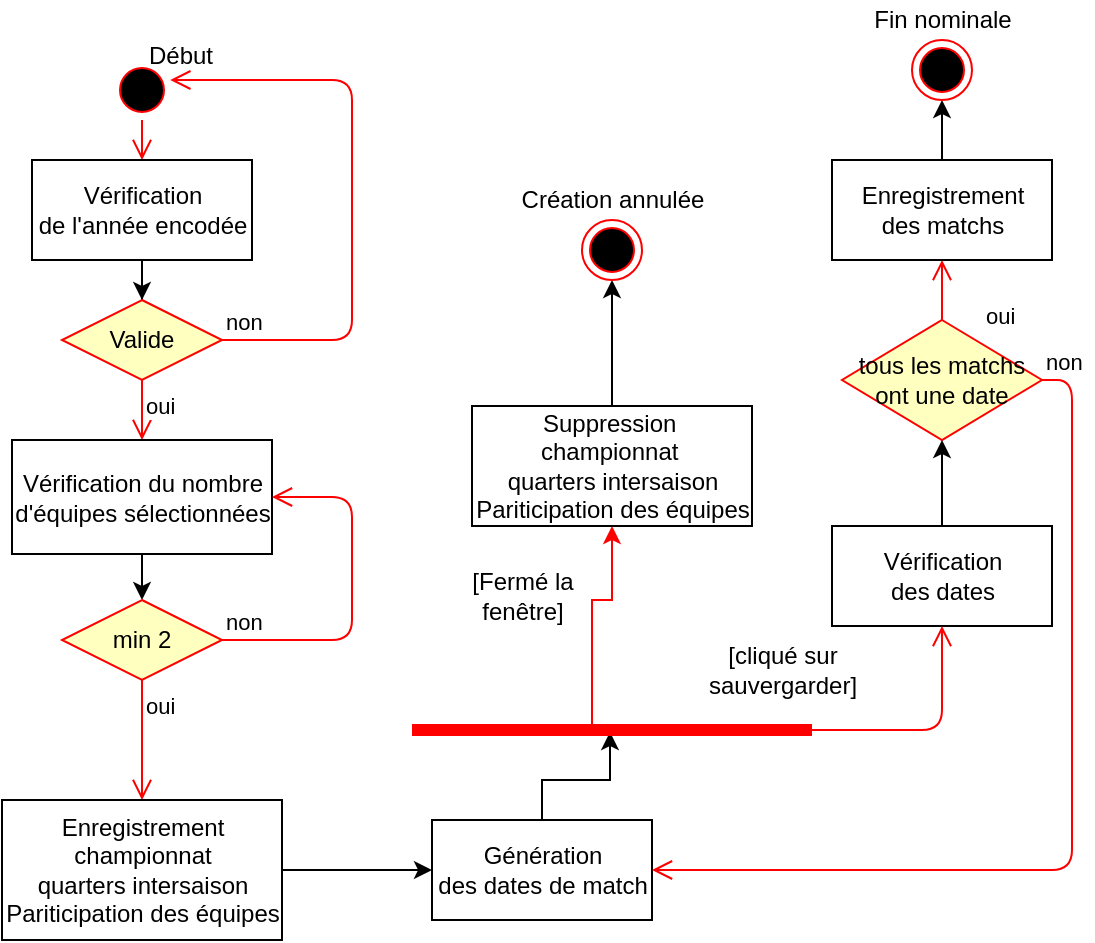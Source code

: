<mxfile version="12.9.9" type="device"><diagram name="Page-1" id="e7e014a7-5840-1c2e-5031-d8a46d1fe8dd"><mxGraphModel dx="1422" dy="822" grid="1" gridSize="10" guides="1" tooltips="1" connect="1" arrows="1" fold="1" page="1" pageScale="1" pageWidth="1169" pageHeight="826" background="#ffffff" math="0" shadow="0"><root><mxCell id="0"/><mxCell id="1" parent="0"/><mxCell id="s9ewsInBArS9EDtqUuH1-41" value="" style="ellipse;html=1;shape=startState;fillColor=#000000;strokeColor=#ff0000;" vertex="1" parent="1"><mxGeometry x="460" y="130" width="30" height="30" as="geometry"/></mxCell><mxCell id="s9ewsInBArS9EDtqUuH1-42" value="" style="edgeStyle=orthogonalEdgeStyle;html=1;verticalAlign=bottom;endArrow=open;endSize=8;strokeColor=#ff0000;" edge="1" source="s9ewsInBArS9EDtqUuH1-41" parent="1"><mxGeometry relative="1" as="geometry"><mxPoint x="475" y="180" as="targetPoint"/></mxGeometry></mxCell><mxCell id="s9ewsInBArS9EDtqUuH1-47" style="edgeStyle=orthogonalEdgeStyle;rounded=0;orthogonalLoop=1;jettySize=auto;html=1;entryX=0.5;entryY=0;entryDx=0;entryDy=0;" edge="1" parent="1" source="s9ewsInBArS9EDtqUuH1-43" target="s9ewsInBArS9EDtqUuH1-44"><mxGeometry relative="1" as="geometry"/></mxCell><mxCell id="s9ewsInBArS9EDtqUuH1-43" value="Vérification &lt;br&gt;de l'année encodée" style="html=1;" vertex="1" parent="1"><mxGeometry x="420" y="180" width="110" height="50" as="geometry"/></mxCell><mxCell id="s9ewsInBArS9EDtqUuH1-44" value="Valide" style="rhombus;whiteSpace=wrap;html=1;fillColor=#ffffc0;strokeColor=#ff0000;" vertex="1" parent="1"><mxGeometry x="435" y="250" width="80" height="40" as="geometry"/></mxCell><mxCell id="s9ewsInBArS9EDtqUuH1-45" value="non" style="edgeStyle=orthogonalEdgeStyle;html=1;align=left;verticalAlign=bottom;endArrow=open;endSize=8;strokeColor=#ff0000;exitX=1;exitY=0.5;exitDx=0;exitDy=0;" edge="1" source="s9ewsInBArS9EDtqUuH1-44" parent="1" target="s9ewsInBArS9EDtqUuH1-41"><mxGeometry x="-1" relative="1" as="geometry"><mxPoint x="630" y="220" as="targetPoint"/><Array as="points"><mxPoint x="580" y="270"/><mxPoint x="580" y="140"/></Array></mxGeometry></mxCell><mxCell id="s9ewsInBArS9EDtqUuH1-46" value="oui" style="edgeStyle=orthogonalEdgeStyle;html=1;align=left;verticalAlign=top;endArrow=open;endSize=8;strokeColor=#ff0000;entryX=0.5;entryY=0;entryDx=0;entryDy=0;" edge="1" source="s9ewsInBArS9EDtqUuH1-44" parent="1" target="s9ewsInBArS9EDtqUuH1-48"><mxGeometry x="-1" relative="1" as="geometry"><mxPoint x="475" y="350" as="targetPoint"/></mxGeometry></mxCell><mxCell id="s9ewsInBArS9EDtqUuH1-55" style="edgeStyle=orthogonalEdgeStyle;rounded=0;orthogonalLoop=1;jettySize=auto;html=1;" edge="1" parent="1" source="s9ewsInBArS9EDtqUuH1-48" target="s9ewsInBArS9EDtqUuH1-52"><mxGeometry relative="1" as="geometry"/></mxCell><mxCell id="s9ewsInBArS9EDtqUuH1-48" value="Vérification du nombre &lt;br&gt;d'équipes sélectionnées" style="html=1;" vertex="1" parent="1"><mxGeometry x="410" y="320" width="130" height="57" as="geometry"/></mxCell><mxCell id="s9ewsInBArS9EDtqUuH1-52" value="min 2" style="rhombus;whiteSpace=wrap;html=1;fillColor=#ffffc0;strokeColor=#ff0000;" vertex="1" parent="1"><mxGeometry x="435" y="400" width="80" height="40" as="geometry"/></mxCell><mxCell id="s9ewsInBArS9EDtqUuH1-53" value="non" style="edgeStyle=orthogonalEdgeStyle;html=1;align=left;verticalAlign=bottom;endArrow=open;endSize=8;strokeColor=#ff0000;entryX=1;entryY=0.5;entryDx=0;entryDy=0;" edge="1" source="s9ewsInBArS9EDtqUuH1-52" parent="1" target="s9ewsInBArS9EDtqUuH1-48"><mxGeometry x="-1" relative="1" as="geometry"><mxPoint x="615" y="420" as="targetPoint"/><Array as="points"><mxPoint x="580" y="420"/><mxPoint x="580" y="349"/></Array></mxGeometry></mxCell><mxCell id="s9ewsInBArS9EDtqUuH1-57" value="oui" style="edgeStyle=orthogonalEdgeStyle;html=1;align=left;verticalAlign=top;endArrow=open;endSize=8;strokeColor=#ff0000;entryX=0.5;entryY=0;entryDx=0;entryDy=0;" edge="1" parent="1" source="s9ewsInBArS9EDtqUuH1-52" target="s9ewsInBArS9EDtqUuH1-75"><mxGeometry x="-1" relative="1" as="geometry"><mxPoint x="475" y="480" as="targetPoint"/><mxPoint x="475" y="440" as="sourcePoint"/></mxGeometry></mxCell><mxCell id="s9ewsInBArS9EDtqUuH1-62" style="edgeStyle=orthogonalEdgeStyle;rounded=0;orthogonalLoop=1;jettySize=auto;html=1;entryX=0.495;entryY=0.6;entryDx=0;entryDy=0;entryPerimeter=0;" edge="1" parent="1" source="s9ewsInBArS9EDtqUuH1-58" target="s9ewsInBArS9EDtqUuH1-77"><mxGeometry relative="1" as="geometry"/></mxCell><mxCell id="s9ewsInBArS9EDtqUuH1-58" value="Génération &lt;br&gt;des dates de match" style="html=1;" vertex="1" parent="1"><mxGeometry x="620" y="510" width="110" height="50" as="geometry"/></mxCell><mxCell id="s9ewsInBArS9EDtqUuH1-59" value="tous les matchs &lt;br&gt;ont une date" style="rhombus;whiteSpace=wrap;html=1;fillColor=#ffffc0;strokeColor=#ff0000;" vertex="1" parent="1"><mxGeometry x="825" y="260" width="100" height="60" as="geometry"/></mxCell><mxCell id="s9ewsInBArS9EDtqUuH1-60" value="non" style="edgeStyle=orthogonalEdgeStyle;html=1;align=left;verticalAlign=bottom;endArrow=open;endSize=8;strokeColor=#ff0000;entryX=1;entryY=0.5;entryDx=0;entryDy=0;exitX=1;exitY=0.5;exitDx=0;exitDy=0;" edge="1" source="s9ewsInBArS9EDtqUuH1-59" parent="1" target="s9ewsInBArS9EDtqUuH1-58"><mxGeometry x="-1" relative="1" as="geometry"><mxPoint x="770" y="500" as="targetPoint"/><Array as="points"><mxPoint x="940" y="290"/><mxPoint x="940" y="535"/></Array></mxGeometry></mxCell><mxCell id="s9ewsInBArS9EDtqUuH1-61" value="oui" style="edgeStyle=orthogonalEdgeStyle;html=1;align=left;verticalAlign=top;endArrow=open;endSize=8;strokeColor=#ff0000;exitX=0.5;exitY=0;exitDx=0;exitDy=0;entryX=0.5;entryY=1;entryDx=0;entryDy=0;" edge="1" source="s9ewsInBArS9EDtqUuH1-59" parent="1" target="s9ewsInBArS9EDtqUuH1-72"><mxGeometry y="-20" relative="1" as="geometry"><mxPoint x="660" y="280" as="targetPoint"/><Array as="points"/><mxPoint as="offset"/></mxGeometry></mxCell><mxCell id="s9ewsInBArS9EDtqUuH1-68" style="edgeStyle=orthogonalEdgeStyle;rounded=0;orthogonalLoop=1;jettySize=auto;html=1;entryX=0.5;entryY=1;entryDx=0;entryDy=0;" edge="1" parent="1" source="s9ewsInBArS9EDtqUuH1-63" target="s9ewsInBArS9EDtqUuH1-59"><mxGeometry relative="1" as="geometry"/></mxCell><mxCell id="s9ewsInBArS9EDtqUuH1-63" value="Vérification &lt;br&gt;des dates" style="html=1;" vertex="1" parent="1"><mxGeometry x="820" y="363" width="110" height="50" as="geometry"/></mxCell><mxCell id="s9ewsInBArS9EDtqUuH1-74" style="edgeStyle=orthogonalEdgeStyle;rounded=0;orthogonalLoop=1;jettySize=auto;html=1;entryX=0.5;entryY=1;entryDx=0;entryDy=0;" edge="1" parent="1" source="s9ewsInBArS9EDtqUuH1-72" target="s9ewsInBArS9EDtqUuH1-73"><mxGeometry relative="1" as="geometry"/></mxCell><mxCell id="s9ewsInBArS9EDtqUuH1-72" value="Enregistrement &lt;br&gt;des matchs" style="html=1;" vertex="1" parent="1"><mxGeometry x="820" y="180" width="110" height="50" as="geometry"/></mxCell><mxCell id="s9ewsInBArS9EDtqUuH1-73" value="" style="ellipse;html=1;shape=endState;fillColor=#000000;strokeColor=#ff0000;" vertex="1" parent="1"><mxGeometry x="860" y="120" width="30" height="30" as="geometry"/></mxCell><mxCell id="s9ewsInBArS9EDtqUuH1-76" style="edgeStyle=orthogonalEdgeStyle;rounded=0;orthogonalLoop=1;jettySize=auto;html=1;entryX=0;entryY=0.5;entryDx=0;entryDy=0;" edge="1" parent="1" source="s9ewsInBArS9EDtqUuH1-75" target="s9ewsInBArS9EDtqUuH1-58"><mxGeometry relative="1" as="geometry"/></mxCell><mxCell id="s9ewsInBArS9EDtqUuH1-75" value="Enregistrement &lt;br&gt;championnat &lt;br&gt;quarters intersaison&lt;br&gt;Pariticipation des équipes" style="html=1;" vertex="1" parent="1"><mxGeometry x="405" y="500" width="140" height="70" as="geometry"/></mxCell><mxCell id="s9ewsInBArS9EDtqUuH1-79" style="edgeStyle=orthogonalEdgeStyle;rounded=0;orthogonalLoop=1;jettySize=auto;html=1;exitX=0.25;exitY=0.5;exitDx=0;exitDy=0;exitPerimeter=0;fillColor=#f8cecc;strokeColor=#FF0000;entryX=0.5;entryY=1;entryDx=0;entryDy=0;" edge="1" parent="1" source="s9ewsInBArS9EDtqUuH1-77" target="s9ewsInBArS9EDtqUuH1-84"><mxGeometry relative="1" as="geometry"><mxPoint x="740" y="420" as="targetPoint"/><Array as="points"><mxPoint x="700" y="465"/><mxPoint x="700" y="400"/><mxPoint x="710" y="400"/></Array></mxGeometry></mxCell><mxCell id="s9ewsInBArS9EDtqUuH1-78" value="" style="edgeStyle=orthogonalEdgeStyle;html=1;verticalAlign=bottom;endArrow=open;endSize=8;strokeColor=#ff0000;entryX=0.5;entryY=1;entryDx=0;entryDy=0;" edge="1" source="s9ewsInBArS9EDtqUuH1-77" parent="1" target="s9ewsInBArS9EDtqUuH1-63"><mxGeometry relative="1" as="geometry"><mxPoint x="690" y="493" as="targetPoint"/><mxPoint x="720" y="465" as="sourcePoint"/><Array as="points"><mxPoint x="875" y="465"/></Array></mxGeometry></mxCell><mxCell id="s9ewsInBArS9EDtqUuH1-81" value="[cliqué sur &lt;br&gt;sauvergarder]" style="text;html=1;align=center;verticalAlign=middle;resizable=0;points=[];autosize=1;" vertex="1" parent="1"><mxGeometry x="750" y="420" width="90" height="30" as="geometry"/></mxCell><mxCell id="s9ewsInBArS9EDtqUuH1-82" value="[Fermé la&lt;br&gt;fenêtre]" style="text;html=1;align=center;verticalAlign=middle;resizable=0;points=[];autosize=1;" vertex="1" parent="1"><mxGeometry x="630" y="383" width="70" height="30" as="geometry"/></mxCell><mxCell id="s9ewsInBArS9EDtqUuH1-86" style="edgeStyle=orthogonalEdgeStyle;rounded=0;orthogonalLoop=1;jettySize=auto;html=1;strokeColor=#000000;exitX=0.5;exitY=0;exitDx=0;exitDy=0;entryX=0.5;entryY=1;entryDx=0;entryDy=0;" edge="1" parent="1" source="s9ewsInBArS9EDtqUuH1-84" target="s9ewsInBArS9EDtqUuH1-89"><mxGeometry relative="1" as="geometry"><Array as="points"/></mxGeometry></mxCell><mxCell id="s9ewsInBArS9EDtqUuH1-84" value="Suppression&amp;nbsp;&lt;br&gt;championnat&amp;nbsp;&lt;br&gt;quarters intersaison&lt;br&gt;Pariticipation des équipes" style="html=1;" vertex="1" parent="1"><mxGeometry x="640" y="303" width="140" height="60" as="geometry"/></mxCell><mxCell id="s9ewsInBArS9EDtqUuH1-77" value="" style="shape=line;html=1;strokeWidth=6;strokeColor=#ff0000;" vertex="1" parent="1"><mxGeometry x="610" y="460" width="200" height="10" as="geometry"/></mxCell><mxCell id="s9ewsInBArS9EDtqUuH1-89" value="" style="ellipse;html=1;shape=endState;fillColor=#000000;strokeColor=#ff0000;" vertex="1" parent="1"><mxGeometry x="695" y="210" width="30" height="30" as="geometry"/></mxCell><mxCell id="s9ewsInBArS9EDtqUuH1-92" value="Création annulée" style="text;html=1;align=center;verticalAlign=middle;resizable=0;points=[];autosize=1;" vertex="1" parent="1"><mxGeometry x="655" y="190" width="110" height="20" as="geometry"/></mxCell><mxCell id="s9ewsInBArS9EDtqUuH1-93" value="Fin nominale" style="text;html=1;align=center;verticalAlign=middle;resizable=0;points=[];autosize=1;" vertex="1" parent="1"><mxGeometry x="835" y="100" width="80" height="20" as="geometry"/></mxCell><mxCell id="s9ewsInBArS9EDtqUuH1-94" value="Début" style="text;html=1;align=center;verticalAlign=middle;resizable=0;points=[];autosize=1;" vertex="1" parent="1"><mxGeometry x="469" y="118" width="50" height="20" as="geometry"/></mxCell></root></mxGraphModel></diagram></mxfile>